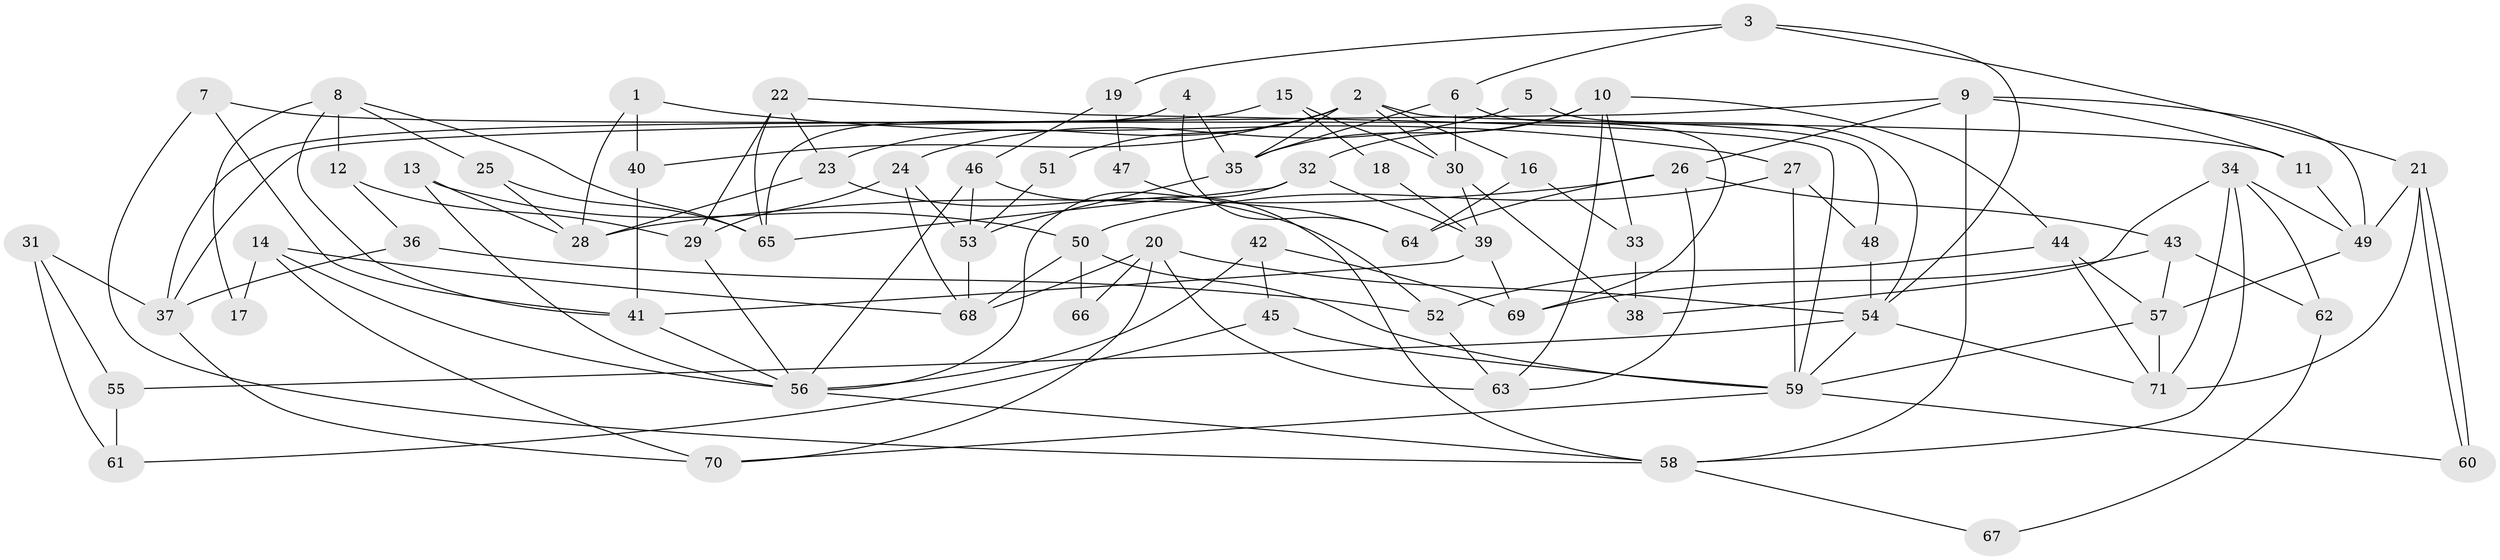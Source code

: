 // Generated by graph-tools (version 1.1) at 2025/11/02/27/25 16:11:22]
// undirected, 71 vertices, 142 edges
graph export_dot {
graph [start="1"]
  node [color=gray90,style=filled];
  1;
  2;
  3;
  4;
  5;
  6;
  7;
  8;
  9;
  10;
  11;
  12;
  13;
  14;
  15;
  16;
  17;
  18;
  19;
  20;
  21;
  22;
  23;
  24;
  25;
  26;
  27;
  28;
  29;
  30;
  31;
  32;
  33;
  34;
  35;
  36;
  37;
  38;
  39;
  40;
  41;
  42;
  43;
  44;
  45;
  46;
  47;
  48;
  49;
  50;
  51;
  52;
  53;
  54;
  55;
  56;
  57;
  58;
  59;
  60;
  61;
  62;
  63;
  64;
  65;
  66;
  67;
  68;
  69;
  70;
  71;
  1 -- 27;
  1 -- 28;
  1 -- 40;
  2 -- 40;
  2 -- 35;
  2 -- 16;
  2 -- 23;
  2 -- 30;
  2 -- 48;
  2 -- 51;
  3 -- 54;
  3 -- 21;
  3 -- 6;
  3 -- 19;
  4 -- 64;
  4 -- 65;
  4 -- 35;
  5 -- 54;
  5 -- 24;
  6 -- 30;
  6 -- 35;
  6 -- 69;
  7 -- 11;
  7 -- 58;
  7 -- 41;
  8 -- 12;
  8 -- 41;
  8 -- 17;
  8 -- 25;
  8 -- 65;
  9 -- 26;
  9 -- 58;
  9 -- 11;
  9 -- 37;
  9 -- 49;
  10 -- 35;
  10 -- 44;
  10 -- 32;
  10 -- 33;
  10 -- 63;
  11 -- 49;
  12 -- 29;
  12 -- 36;
  13 -- 50;
  13 -- 28;
  13 -- 56;
  14 -- 68;
  14 -- 56;
  14 -- 17;
  14 -- 70;
  15 -- 30;
  15 -- 37;
  15 -- 18;
  16 -- 33;
  16 -- 64;
  18 -- 39;
  19 -- 46;
  19 -- 47;
  20 -- 70;
  20 -- 54;
  20 -- 63;
  20 -- 66;
  20 -- 68;
  21 -- 60;
  21 -- 60;
  21 -- 49;
  21 -- 71;
  22 -- 23;
  22 -- 65;
  22 -- 29;
  22 -- 59;
  23 -- 28;
  23 -- 52;
  24 -- 29;
  24 -- 53;
  24 -- 68;
  25 -- 65;
  25 -- 28;
  26 -- 43;
  26 -- 63;
  26 -- 28;
  26 -- 64;
  27 -- 48;
  27 -- 59;
  27 -- 50;
  29 -- 56;
  30 -- 39;
  30 -- 38;
  31 -- 55;
  31 -- 37;
  31 -- 61;
  32 -- 56;
  32 -- 39;
  32 -- 65;
  33 -- 38;
  34 -- 71;
  34 -- 49;
  34 -- 38;
  34 -- 58;
  34 -- 62;
  35 -- 53;
  36 -- 37;
  36 -- 52;
  37 -- 70;
  39 -- 41;
  39 -- 69;
  40 -- 41;
  41 -- 56;
  42 -- 69;
  42 -- 56;
  42 -- 45;
  43 -- 69;
  43 -- 57;
  43 -- 62;
  44 -- 57;
  44 -- 52;
  44 -- 71;
  45 -- 59;
  45 -- 61;
  46 -- 56;
  46 -- 53;
  46 -- 58;
  47 -- 64;
  48 -- 54;
  49 -- 57;
  50 -- 68;
  50 -- 59;
  50 -- 66;
  51 -- 53;
  52 -- 63;
  53 -- 68;
  54 -- 71;
  54 -- 59;
  54 -- 55;
  55 -- 61;
  56 -- 58;
  57 -- 71;
  57 -- 59;
  58 -- 67;
  59 -- 60;
  59 -- 70;
  62 -- 67;
}
